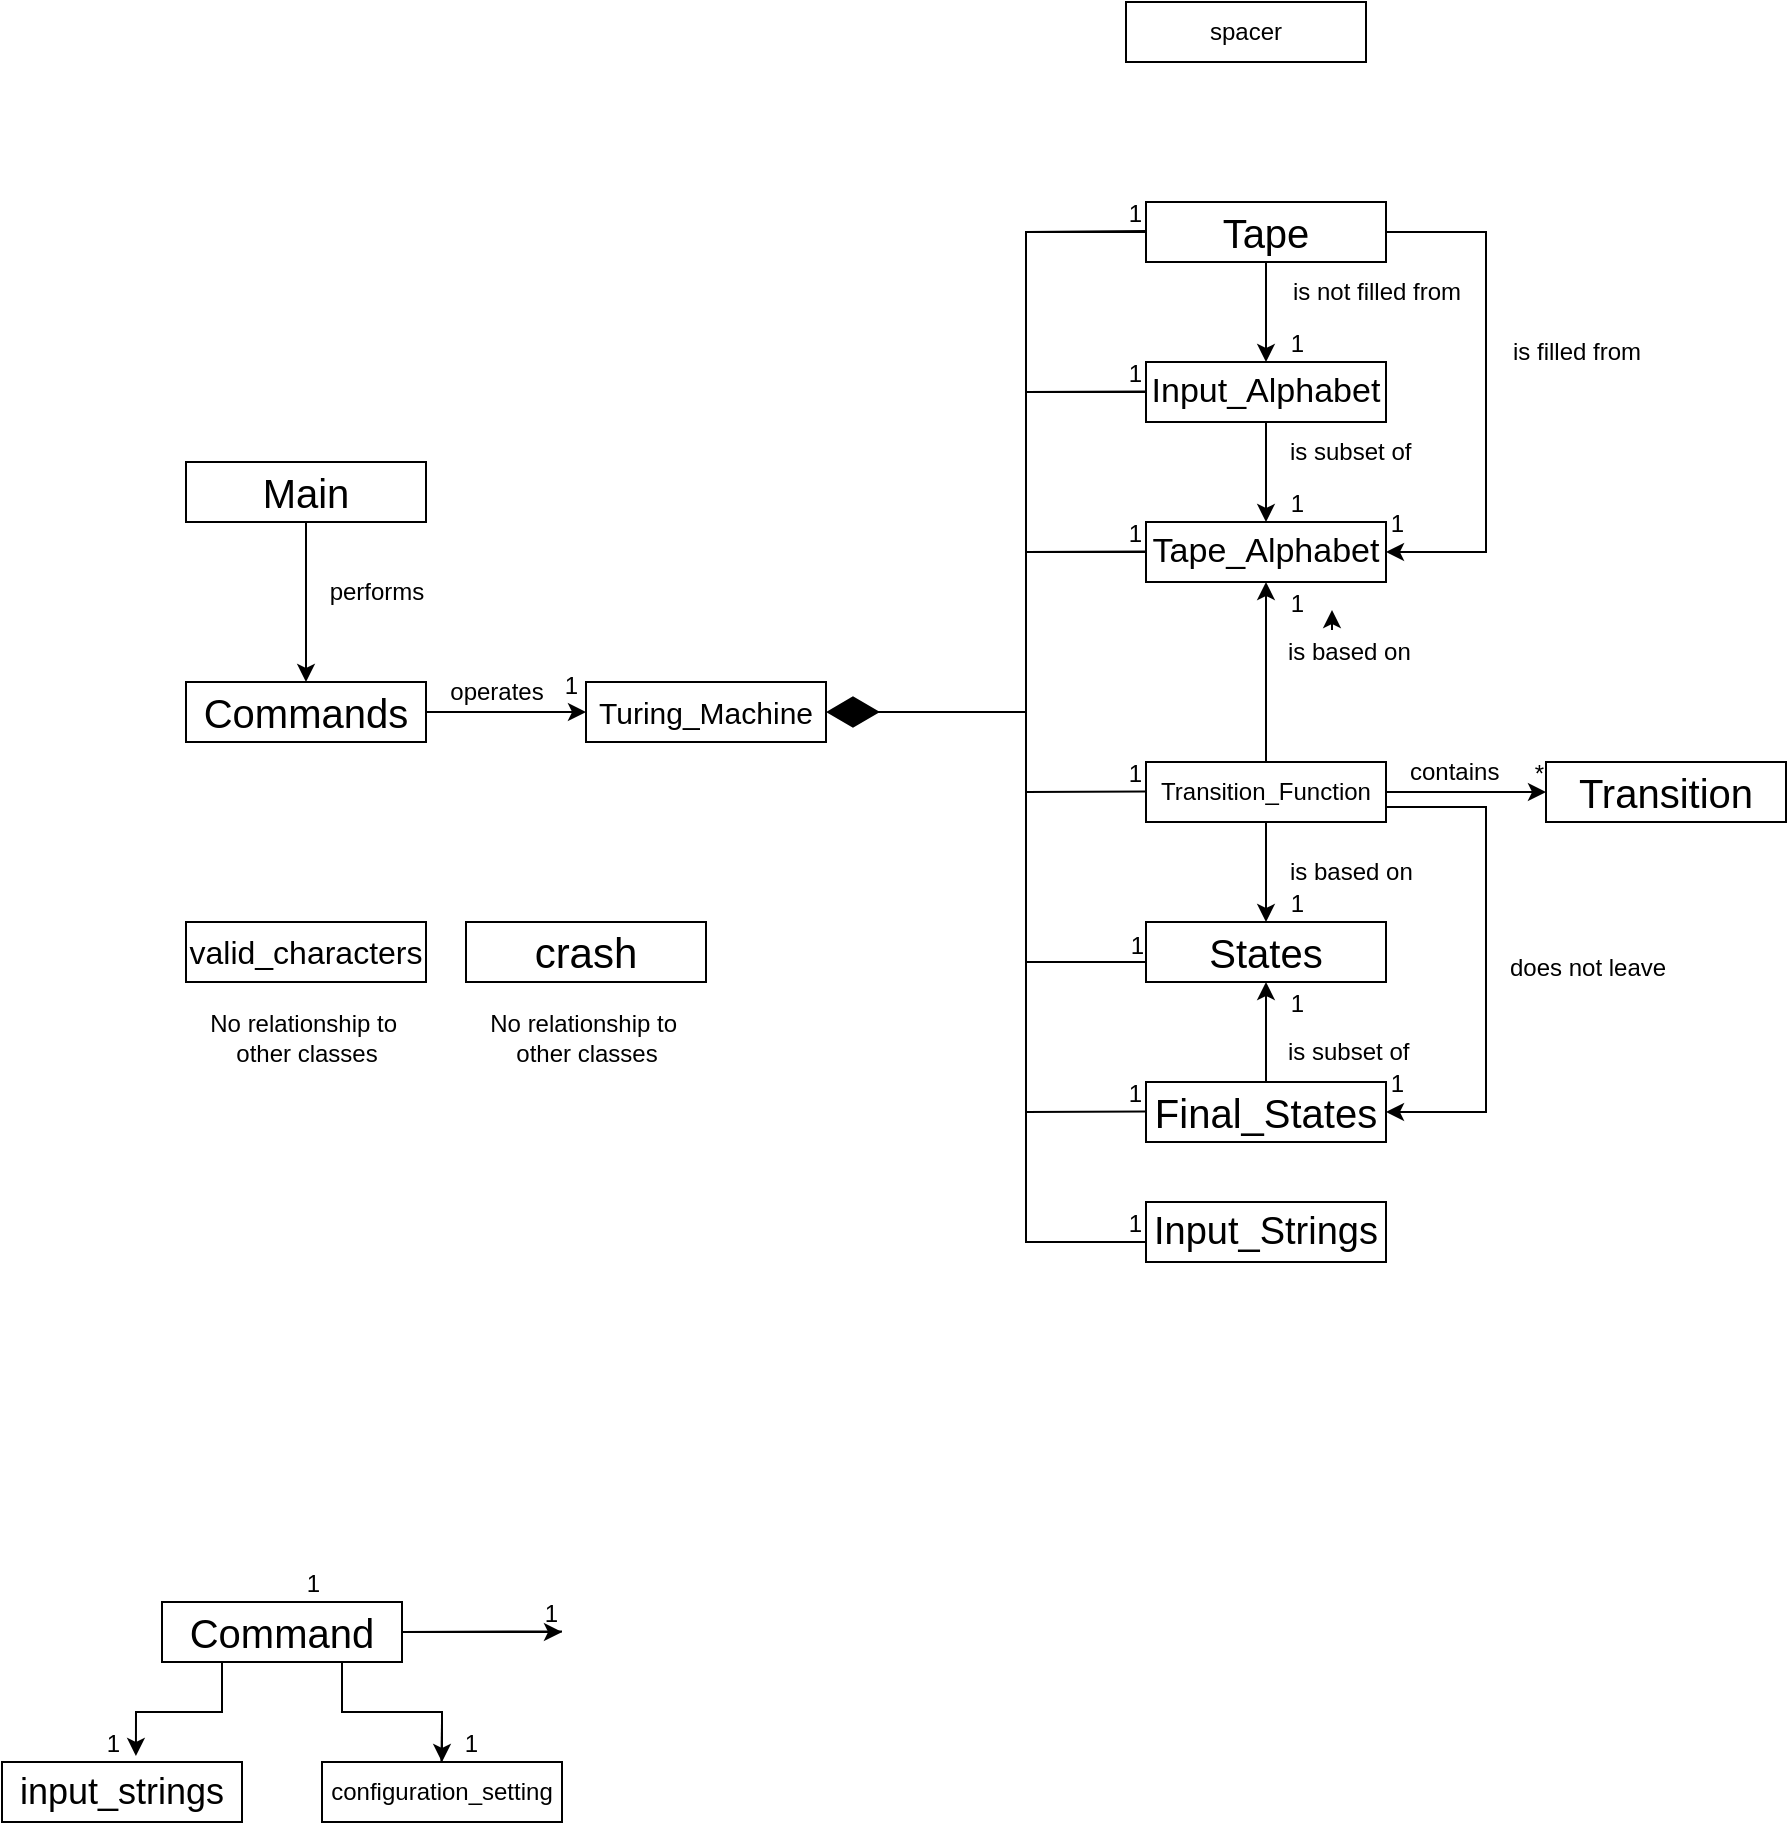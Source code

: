 <mxfile version="24.2.5" type="github">
  <diagram name="Page-1" id="BilDIiB9EAeW2KUR8oTg">
    <mxGraphModel dx="1434" dy="1854" grid="1" gridSize="10" guides="1" tooltips="1" connect="1" arrows="1" fold="1" page="1" pageScale="1" pageWidth="850" pageHeight="1100" math="0" shadow="0">
      <root>
        <mxCell id="0" />
        <mxCell id="1" parent="0" />
        <mxCell id="yM6eI-i70DeQBDmgYr31-2" style="edgeStyle=orthogonalEdgeStyle;rounded=0;orthogonalLoop=1;jettySize=auto;html=1;exitX=0.5;exitY=1;exitDx=0;exitDy=0;" parent="1" source="Vjh2JXgH-vHC_lRV9fql-2" target="yM6eI-i70DeQBDmgYr31-1" edge="1">
          <mxGeometry relative="1" as="geometry" />
        </mxCell>
        <mxCell id="Vjh2JXgH-vHC_lRV9fql-2" value="&lt;font style=&quot;font-size: 20px;&quot;&gt;Main&lt;/font&gt;" style="html=1;whiteSpace=wrap;" parent="1" vertex="1">
          <mxGeometry x="120" y="170" width="120" height="30" as="geometry" />
        </mxCell>
        <mxCell id="Vjh2JXgH-vHC_lRV9fql-11" style="edgeStyle=orthogonalEdgeStyle;rounded=0;orthogonalLoop=1;jettySize=auto;html=1;exitX=0.75;exitY=1;exitDx=0;exitDy=0;entryX=0.5;entryY=0;entryDx=0;entryDy=0;" parent="1" source="Vjh2JXgH-vHC_lRV9fql-3" target="Vjh2JXgH-vHC_lRV9fql-8" edge="1">
          <mxGeometry relative="1" as="geometry" />
        </mxCell>
        <mxCell id="Vjh2JXgH-vHC_lRV9fql-12" style="edgeStyle=orthogonalEdgeStyle;rounded=0;orthogonalLoop=1;jettySize=auto;html=1;entryX=0;entryY=0.5;entryDx=0;entryDy=0;" parent="1" source="Vjh2JXgH-vHC_lRV9fql-3" edge="1">
          <mxGeometry relative="1" as="geometry">
            <mxPoint x="308" y="755" as="targetPoint" />
          </mxGeometry>
        </mxCell>
        <mxCell id="Vjh2JXgH-vHC_lRV9fql-3" value="&lt;font style=&quot;font-size: 20px;&quot;&gt;Command&lt;/font&gt;" style="html=1;whiteSpace=wrap;" parent="1" vertex="1">
          <mxGeometry x="108" y="740" width="120" height="30" as="geometry" />
        </mxCell>
        <mxCell id="Vjh2JXgH-vHC_lRV9fql-6" value="&lt;font style=&quot;font-size: 18px;&quot;&gt;input_strings&lt;br&gt;&lt;/font&gt;" style="html=1;whiteSpace=wrap;" parent="1" vertex="1">
          <mxGeometry x="28" y="820" width="120" height="30" as="geometry" />
        </mxCell>
        <mxCell id="Vjh2JXgH-vHC_lRV9fql-8" value="&lt;font style=&quot;font-size: 12px;&quot;&gt;configuration_setting&lt;/font&gt;" style="html=1;whiteSpace=wrap;" parent="1" vertex="1">
          <mxGeometry x="188" y="820" width="120" height="30" as="geometry" />
        </mxCell>
        <mxCell id="Vjh2JXgH-vHC_lRV9fql-9" value="&lt;font style=&quot;font-size: 15px;&quot;&gt;Turing_Machine&lt;/font&gt;" style="html=1;whiteSpace=wrap;" parent="1" vertex="1">
          <mxGeometry x="320" y="280" width="120" height="30" as="geometry" />
        </mxCell>
        <mxCell id="Vjh2JXgH-vHC_lRV9fql-10" style="edgeStyle=orthogonalEdgeStyle;rounded=0;orthogonalLoop=1;jettySize=auto;html=1;exitX=0.25;exitY=1;exitDx=0;exitDy=0;entryX=0.558;entryY=-0.1;entryDx=0;entryDy=0;entryPerimeter=0;" parent="1" source="Vjh2JXgH-vHC_lRV9fql-3" target="Vjh2JXgH-vHC_lRV9fql-6" edge="1">
          <mxGeometry relative="1" as="geometry" />
        </mxCell>
        <mxCell id="Vjh2JXgH-vHC_lRV9fql-20" style="edgeStyle=orthogonalEdgeStyle;rounded=0;orthogonalLoop=1;jettySize=auto;html=1;exitX=0;exitY=0.5;exitDx=0;exitDy=0;entryX=0;entryY=0.75;entryDx=0;entryDy=0;strokeColor=default;endArrow=none;endFill=0;" parent="1" source="Vjh2JXgH-vHC_lRV9fql-13" target="yM6eI-i70DeQBDmgYr31-5" edge="1">
          <mxGeometry relative="1" as="geometry">
            <Array as="points">
              <mxPoint x="540" y="55" />
              <mxPoint x="540" y="560" />
              <mxPoint x="600" y="560" />
            </Array>
          </mxGeometry>
        </mxCell>
        <mxCell id="Vjh2JXgH-vHC_lRV9fql-23" style="edgeStyle=orthogonalEdgeStyle;rounded=0;orthogonalLoop=1;jettySize=auto;html=1;exitX=0.5;exitY=1;exitDx=0;exitDy=0;entryX=0.5;entryY=0;entryDx=0;entryDy=0;" parent="1" source="Vjh2JXgH-vHC_lRV9fql-13" target="Vjh2JXgH-vHC_lRV9fql-14" edge="1">
          <mxGeometry relative="1" as="geometry" />
        </mxCell>
        <mxCell id="Vjh2JXgH-vHC_lRV9fql-30" style="edgeStyle=orthogonalEdgeStyle;rounded=0;orthogonalLoop=1;jettySize=auto;html=1;exitX=1;exitY=0.5;exitDx=0;exitDy=0;entryX=1;entryY=0.5;entryDx=0;entryDy=0;" parent="1" source="Vjh2JXgH-vHC_lRV9fql-13" target="Vjh2JXgH-vHC_lRV9fql-15" edge="1">
          <mxGeometry relative="1" as="geometry">
            <Array as="points">
              <mxPoint x="770" y="55" />
              <mxPoint x="770" y="215" />
            </Array>
          </mxGeometry>
        </mxCell>
        <mxCell id="Vjh2JXgH-vHC_lRV9fql-13" value="&lt;font style=&quot;font-size: 20px;&quot;&gt;Tape&lt;/font&gt;" style="html=1;whiteSpace=wrap;" parent="1" vertex="1">
          <mxGeometry x="600" y="40" width="120" height="30" as="geometry" />
        </mxCell>
        <mxCell id="Vjh2JXgH-vHC_lRV9fql-24" style="edgeStyle=orthogonalEdgeStyle;rounded=0;orthogonalLoop=1;jettySize=auto;html=1;exitX=0.5;exitY=1;exitDx=0;exitDy=0;entryX=0.5;entryY=0;entryDx=0;entryDy=0;" parent="1" source="Vjh2JXgH-vHC_lRV9fql-14" target="Vjh2JXgH-vHC_lRV9fql-15" edge="1">
          <mxGeometry relative="1" as="geometry" />
        </mxCell>
        <mxCell id="Vjh2JXgH-vHC_lRV9fql-31" style="edgeStyle=orthogonalEdgeStyle;rounded=0;orthogonalLoop=1;jettySize=auto;html=1;exitX=0;exitY=0.5;exitDx=0;exitDy=0;endArrow=none;endFill=0;" parent="1" source="Vjh2JXgH-vHC_lRV9fql-14" edge="1">
          <mxGeometry relative="1" as="geometry">
            <mxPoint x="540" y="135" as="targetPoint" />
          </mxGeometry>
        </mxCell>
        <mxCell id="Vjh2JXgH-vHC_lRV9fql-14" value="&lt;font style=&quot;font-size: 17px;&quot;&gt;Input_Alphabet&lt;/font&gt;" style="html=1;whiteSpace=wrap;" parent="1" vertex="1">
          <mxGeometry x="600" y="120" width="120" height="30" as="geometry" />
        </mxCell>
        <mxCell id="Vjh2JXgH-vHC_lRV9fql-32" style="edgeStyle=orthogonalEdgeStyle;rounded=0;orthogonalLoop=1;jettySize=auto;html=1;exitX=0;exitY=0.5;exitDx=0;exitDy=0;endArrow=none;endFill=0;" parent="1" source="Vjh2JXgH-vHC_lRV9fql-15" edge="1">
          <mxGeometry relative="1" as="geometry">
            <mxPoint x="540" y="215" as="targetPoint" />
          </mxGeometry>
        </mxCell>
        <mxCell id="Vjh2JXgH-vHC_lRV9fql-15" value="&lt;font style=&quot;font-size: 17px;&quot;&gt;Tape_Alphabet&lt;/font&gt;" style="html=1;whiteSpace=wrap;" parent="1" vertex="1">
          <mxGeometry x="600" y="200" width="120" height="30" as="geometry" />
        </mxCell>
        <mxCell id="Vjh2JXgH-vHC_lRV9fql-27" style="edgeStyle=orthogonalEdgeStyle;rounded=0;orthogonalLoop=1;jettySize=auto;html=1;exitX=0.5;exitY=0;exitDx=0;exitDy=0;entryX=0.5;entryY=1;entryDx=0;entryDy=0;" parent="1" source="Vjh2JXgH-vHC_lRV9fql-16" target="Vjh2JXgH-vHC_lRV9fql-15" edge="1">
          <mxGeometry relative="1" as="geometry" />
        </mxCell>
        <mxCell id="Vjh2JXgH-vHC_lRV9fql-28" style="edgeStyle=orthogonalEdgeStyle;rounded=0;orthogonalLoop=1;jettySize=auto;html=1;exitX=1;exitY=0.75;exitDx=0;exitDy=0;entryX=1;entryY=0.5;entryDx=0;entryDy=0;" parent="1" source="Vjh2JXgH-vHC_lRV9fql-16" target="Vjh2JXgH-vHC_lRV9fql-18" edge="1">
          <mxGeometry relative="1" as="geometry">
            <Array as="points">
              <mxPoint x="770" y="343" />
              <mxPoint x="770" y="495" />
            </Array>
          </mxGeometry>
        </mxCell>
        <mxCell id="Vjh2JXgH-vHC_lRV9fql-29" style="edgeStyle=orthogonalEdgeStyle;rounded=0;orthogonalLoop=1;jettySize=auto;html=1;exitX=1;exitY=0.5;exitDx=0;exitDy=0;" parent="1" source="Vjh2JXgH-vHC_lRV9fql-16" target="Vjh2JXgH-vHC_lRV9fql-19" edge="1">
          <mxGeometry relative="1" as="geometry" />
        </mxCell>
        <mxCell id="Vjh2JXgH-vHC_lRV9fql-59" style="edgeStyle=orthogonalEdgeStyle;rounded=0;orthogonalLoop=1;jettySize=auto;html=1;exitX=0.5;exitY=1;exitDx=0;exitDy=0;" parent="1" source="Vjh2JXgH-vHC_lRV9fql-16" target="Vjh2JXgH-vHC_lRV9fql-17" edge="1">
          <mxGeometry relative="1" as="geometry" />
        </mxCell>
        <mxCell id="Vjh2JXgH-vHC_lRV9fql-16" value="Transition_Function" style="html=1;whiteSpace=wrap;" parent="1" vertex="1">
          <mxGeometry x="600" y="320" width="120" height="30" as="geometry" />
        </mxCell>
        <mxCell id="Vjh2JXgH-vHC_lRV9fql-17" value="&lt;font style=&quot;font-size: 20px;&quot;&gt;States&lt;/font&gt;" style="html=1;whiteSpace=wrap;" parent="1" vertex="1">
          <mxGeometry x="600" y="400" width="120" height="30" as="geometry" />
        </mxCell>
        <mxCell id="Vjh2JXgH-vHC_lRV9fql-25" style="edgeStyle=orthogonalEdgeStyle;rounded=0;orthogonalLoop=1;jettySize=auto;html=1;exitX=0.5;exitY=0;exitDx=0;exitDy=0;entryX=0.5;entryY=1;entryDx=0;entryDy=0;" parent="1" source="Vjh2JXgH-vHC_lRV9fql-18" target="Vjh2JXgH-vHC_lRV9fql-17" edge="1">
          <mxGeometry relative="1" as="geometry" />
        </mxCell>
        <mxCell id="Vjh2JXgH-vHC_lRV9fql-18" value="&lt;font style=&quot;font-size: 20px;&quot;&gt;Final_States&lt;/font&gt;" style="html=1;whiteSpace=wrap;" parent="1" vertex="1">
          <mxGeometry x="600" y="480" width="120" height="30" as="geometry" />
        </mxCell>
        <mxCell id="Vjh2JXgH-vHC_lRV9fql-19" value="&lt;font style=&quot;font-size: 20px;&quot;&gt;Transition&lt;/font&gt;" style="html=1;whiteSpace=wrap;" parent="1" vertex="1">
          <mxGeometry x="800" y="320" width="120" height="30" as="geometry" />
        </mxCell>
        <mxCell id="Vjh2JXgH-vHC_lRV9fql-22" value="" style="endArrow=diamondThin;endFill=1;endSize=24;html=1;rounded=0;entryX=1;entryY=0.5;entryDx=0;entryDy=0;" parent="1" target="Vjh2JXgH-vHC_lRV9fql-9" edge="1">
          <mxGeometry width="160" relative="1" as="geometry">
            <mxPoint x="540" y="295" as="sourcePoint" />
            <mxPoint x="500" y="400" as="targetPoint" />
          </mxGeometry>
        </mxCell>
        <mxCell id="Vjh2JXgH-vHC_lRV9fql-35" value="" style="endArrow=none;html=1;rounded=0;" parent="1" edge="1">
          <mxGeometry relative="1" as="geometry">
            <mxPoint x="540" y="55" as="sourcePoint" />
            <mxPoint x="600" y="54.5" as="targetPoint" />
          </mxGeometry>
        </mxCell>
        <mxCell id="Vjh2JXgH-vHC_lRV9fql-36" value="1" style="resizable=0;html=1;whiteSpace=wrap;align=right;verticalAlign=bottom;" parent="Vjh2JXgH-vHC_lRV9fql-35" connectable="0" vertex="1">
          <mxGeometry x="1" relative="1" as="geometry" />
        </mxCell>
        <mxCell id="Vjh2JXgH-vHC_lRV9fql-38" value="" style="endArrow=none;html=1;rounded=0;" parent="1" edge="1">
          <mxGeometry relative="1" as="geometry">
            <mxPoint x="540" y="135" as="sourcePoint" />
            <mxPoint x="600" y="134.71" as="targetPoint" />
          </mxGeometry>
        </mxCell>
        <mxCell id="Vjh2JXgH-vHC_lRV9fql-39" value="1" style="resizable=0;html=1;whiteSpace=wrap;align=right;verticalAlign=bottom;" parent="Vjh2JXgH-vHC_lRV9fql-38" connectable="0" vertex="1">
          <mxGeometry x="1" relative="1" as="geometry" />
        </mxCell>
        <mxCell id="Vjh2JXgH-vHC_lRV9fql-40" value="" style="endArrow=none;html=1;rounded=0;" parent="1" edge="1">
          <mxGeometry relative="1" as="geometry">
            <mxPoint x="540" y="495" as="sourcePoint" />
            <mxPoint x="600" y="494.71" as="targetPoint" />
          </mxGeometry>
        </mxCell>
        <mxCell id="Vjh2JXgH-vHC_lRV9fql-41" value="1" style="resizable=0;html=1;whiteSpace=wrap;align=right;verticalAlign=bottom;" parent="Vjh2JXgH-vHC_lRV9fql-40" connectable="0" vertex="1">
          <mxGeometry x="1" relative="1" as="geometry" />
        </mxCell>
        <mxCell id="Vjh2JXgH-vHC_lRV9fql-42" value="" style="endArrow=none;html=1;rounded=0;" parent="1" edge="1">
          <mxGeometry relative="1" as="geometry">
            <mxPoint x="540" y="420" as="sourcePoint" />
            <mxPoint x="600" y="420" as="targetPoint" />
          </mxGeometry>
        </mxCell>
        <mxCell id="Vjh2JXgH-vHC_lRV9fql-43" value="1" style="resizable=0;html=1;whiteSpace=wrap;align=right;verticalAlign=bottom;" parent="Vjh2JXgH-vHC_lRV9fql-42" connectable="0" vertex="1">
          <mxGeometry x="1" relative="1" as="geometry" />
        </mxCell>
        <mxCell id="Vjh2JXgH-vHC_lRV9fql-44" value="" style="endArrow=none;html=1;rounded=0;" parent="1" edge="1">
          <mxGeometry relative="1" as="geometry">
            <mxPoint x="540" y="335" as="sourcePoint" />
            <mxPoint x="600" y="334.71" as="targetPoint" />
          </mxGeometry>
        </mxCell>
        <mxCell id="Vjh2JXgH-vHC_lRV9fql-45" value="1" style="resizable=0;html=1;whiteSpace=wrap;align=right;verticalAlign=bottom;" parent="Vjh2JXgH-vHC_lRV9fql-44" connectable="0" vertex="1">
          <mxGeometry x="1" relative="1" as="geometry" />
        </mxCell>
        <mxCell id="Vjh2JXgH-vHC_lRV9fql-46" value="" style="endArrow=none;html=1;rounded=0;" parent="1" edge="1">
          <mxGeometry relative="1" as="geometry">
            <mxPoint x="540" y="215" as="sourcePoint" />
            <mxPoint x="600" y="214.71" as="targetPoint" />
          </mxGeometry>
        </mxCell>
        <mxCell id="Vjh2JXgH-vHC_lRV9fql-47" value="1" style="resizable=0;html=1;whiteSpace=wrap;align=right;verticalAlign=bottom;" parent="Vjh2JXgH-vHC_lRV9fql-46" connectable="0" vertex="1">
          <mxGeometry x="1" relative="1" as="geometry" />
        </mxCell>
        <mxCell id="Vjh2JXgH-vHC_lRV9fql-48" value="" style="endArrow=none;html=1;rounded=0;exitX=1;exitY=0.5;exitDx=0;exitDy=0;" parent="1" source="Vjh2JXgH-vHC_lRV9fql-3" edge="1">
          <mxGeometry relative="1" as="geometry">
            <mxPoint x="148" y="754.71" as="sourcePoint" />
            <mxPoint x="308" y="754.71" as="targetPoint" />
          </mxGeometry>
        </mxCell>
        <mxCell id="Vjh2JXgH-vHC_lRV9fql-49" value="1" style="resizable=0;html=1;whiteSpace=wrap;align=right;verticalAlign=bottom;" parent="Vjh2JXgH-vHC_lRV9fql-48" connectable="0" vertex="1">
          <mxGeometry x="1" relative="1" as="geometry" />
        </mxCell>
        <mxCell id="Vjh2JXgH-vHC_lRV9fql-50" value="" style="endArrow=none;html=1;rounded=0;" parent="1" edge="1">
          <mxGeometry relative="1" as="geometry">
            <mxPoint x="248" y="800" as="sourcePoint" />
            <mxPoint x="247.71" y="820" as="targetPoint" />
          </mxGeometry>
        </mxCell>
        <mxCell id="Vjh2JXgH-vHC_lRV9fql-51" value="1" style="resizable=0;html=1;whiteSpace=wrap;align=right;verticalAlign=bottom;" parent="Vjh2JXgH-vHC_lRV9fql-50" connectable="0" vertex="1">
          <mxGeometry x="1" relative="1" as="geometry">
            <mxPoint x="20" as="offset" />
          </mxGeometry>
        </mxCell>
        <mxCell id="Vjh2JXgH-vHC_lRV9fql-52" value="1" style="resizable=0;html=1;whiteSpace=wrap;align=right;verticalAlign=bottom;" parent="1" connectable="0" vertex="1">
          <mxGeometry x="88.0" y="819.998" as="geometry" />
        </mxCell>
        <mxCell id="Vjh2JXgH-vHC_lRV9fql-53" value="1" style="resizable=0;html=1;whiteSpace=wrap;align=right;verticalAlign=bottom;" parent="1" connectable="0" vertex="1">
          <mxGeometry x="188.0" y="739.998" as="geometry" />
        </mxCell>
        <mxCell id="Vjh2JXgH-vHC_lRV9fql-54" value="*" style="resizable=0;html=1;whiteSpace=wrap;align=right;verticalAlign=bottom;" parent="1" connectable="0" vertex="1">
          <mxGeometry x="800.0" y="334.998" as="geometry" />
        </mxCell>
        <mxCell id="Vjh2JXgH-vHC_lRV9fql-56" value="1" style="resizable=0;html=1;whiteSpace=wrap;align=right;verticalAlign=bottom;" parent="1" connectable="0" vertex="1">
          <mxGeometry x="680.0" y="449.998" as="geometry" />
        </mxCell>
        <mxCell id="Vjh2JXgH-vHC_lRV9fql-57" value="1" style="resizable=0;html=1;whiteSpace=wrap;align=right;verticalAlign=bottom;" parent="1" connectable="0" vertex="1">
          <mxGeometry x="680.0" y="399.998" as="geometry" />
        </mxCell>
        <mxCell id="Vjh2JXgH-vHC_lRV9fql-58" value="1" style="resizable=0;html=1;whiteSpace=wrap;align=right;verticalAlign=bottom;" parent="1" connectable="0" vertex="1">
          <mxGeometry x="680.0" y="249.998" as="geometry" />
        </mxCell>
        <mxCell id="Vjh2JXgH-vHC_lRV9fql-60" value="1" style="resizable=0;html=1;whiteSpace=wrap;align=right;verticalAlign=bottom;" parent="1" connectable="0" vertex="1">
          <mxGeometry x="680.0" y="199.998" as="geometry" />
        </mxCell>
        <mxCell id="Vjh2JXgH-vHC_lRV9fql-61" value="1" style="resizable=0;html=1;whiteSpace=wrap;align=right;verticalAlign=bottom;" parent="1" connectable="0" vertex="1">
          <mxGeometry x="680.0" y="119.998" as="geometry" />
        </mxCell>
        <mxCell id="Vjh2JXgH-vHC_lRV9fql-62" value="1" style="resizable=0;html=1;whiteSpace=wrap;align=right;verticalAlign=bottom;" parent="1" connectable="0" vertex="1">
          <mxGeometry x="730.0" y="489.998" as="geometry" />
        </mxCell>
        <mxCell id="Vjh2JXgH-vHC_lRV9fql-63" value="1" style="resizable=0;html=1;whiteSpace=wrap;align=right;verticalAlign=bottom;" parent="1" connectable="0" vertex="1">
          <mxGeometry x="730.0" y="209.998" as="geometry" />
        </mxCell>
        <mxCell id="VlBARi90VnZAebQQU7l1-1" value="&lt;div&gt;is not filled from&lt;/div&gt;" style="text;html=1;align=center;verticalAlign=middle;resizable=0;points=[];autosize=1;strokeColor=none;fillColor=none;" parent="1" vertex="1">
          <mxGeometry x="660" y="70" width="110" height="30" as="geometry" />
        </mxCell>
        <mxCell id="VlBARi90VnZAebQQU7l1-2" value="is filled from" style="text;html=1;align=center;verticalAlign=middle;resizable=0;points=[];autosize=1;strokeColor=none;fillColor=none;" parent="1" vertex="1">
          <mxGeometry x="770" y="100" width="90" height="30" as="geometry" />
        </mxCell>
        <mxCell id="VlBARi90VnZAebQQU7l1-5" value="&lt;div align=&quot;left&quot;&gt;is subset of&lt;br&gt;&lt;/div&gt;" style="text;html=1;align=left;verticalAlign=middle;resizable=0;points=[];autosize=1;strokeColor=none;fillColor=none;" parent="1" vertex="1">
          <mxGeometry x="670" y="150" width="90" height="30" as="geometry" />
        </mxCell>
        <mxCell id="VlBARi90VnZAebQQU7l1-6" value="is based on" style="text;html=1;align=left;verticalAlign=middle;resizable=0;points=[];autosize=1;strokeColor=none;fillColor=none;" parent="1" vertex="1">
          <mxGeometry x="669" y="250" width="90" height="30" as="geometry" />
        </mxCell>
        <mxCell id="VlBARi90VnZAebQQU7l1-7" value="&lt;div align=&quot;left&quot;&gt;contains&lt;/div&gt;" style="text;html=1;align=left;verticalAlign=middle;resizable=0;points=[];autosize=1;strokeColor=none;fillColor=none;" parent="1" vertex="1">
          <mxGeometry x="730" y="310" width="70" height="30" as="geometry" />
        </mxCell>
        <mxCell id="VlBARi90VnZAebQQU7l1-9" value="" style="endArrow=classic;html=1;rounded=0;strokeWidth=1;" parent="1" edge="1">
          <mxGeometry width="50" height="50" relative="1" as="geometry">
            <mxPoint x="693" y="254" as="sourcePoint" />
            <mxPoint x="693" y="244" as="targetPoint" />
          </mxGeometry>
        </mxCell>
        <mxCell id="VlBARi90VnZAebQQU7l1-10" value="is based on" style="text;html=1;align=left;verticalAlign=middle;resizable=0;points=[];autosize=1;strokeColor=none;fillColor=none;" parent="1" vertex="1">
          <mxGeometry x="670" y="360" width="90" height="30" as="geometry" />
        </mxCell>
        <mxCell id="VlBARi90VnZAebQQU7l1-12" value="is subset of" style="text;html=1;align=left;verticalAlign=middle;resizable=0;points=[];autosize=1;strokeColor=none;fillColor=none;" parent="1" vertex="1">
          <mxGeometry x="669" y="450" width="90" height="30" as="geometry" />
        </mxCell>
        <mxCell id="VlBARi90VnZAebQQU7l1-13" value="does not leave" style="text;html=1;align=left;verticalAlign=middle;resizable=0;points=[];autosize=1;strokeColor=none;fillColor=none;" parent="1" vertex="1">
          <mxGeometry x="780" y="408" width="100" height="30" as="geometry" />
        </mxCell>
        <mxCell id="VlBARi90VnZAebQQU7l1-15" value="1" style="resizable=0;html=1;whiteSpace=wrap;align=right;verticalAlign=bottom;" parent="1" connectable="0" vertex="1">
          <mxGeometry x="317.999" y="290.0" as="geometry" />
        </mxCell>
        <mxCell id="VlBARi90VnZAebQQU7l1-16" value="operates" style="text;html=1;align=center;verticalAlign=middle;resizable=0;points=[];autosize=1;strokeColor=none;fillColor=none;" parent="1" vertex="1">
          <mxGeometry x="240" y="270" width="70" height="30" as="geometry" />
        </mxCell>
        <mxCell id="VlBARi90VnZAebQQU7l1-18" value="&lt;div&gt;spacer&lt;/div&gt;" style="html=1;whiteSpace=wrap;" parent="1" vertex="1">
          <mxGeometry x="590" y="-60" width="120" height="30" as="geometry" />
        </mxCell>
        <mxCell id="yM6eI-i70DeQBDmgYr31-3" style="edgeStyle=orthogonalEdgeStyle;rounded=0;orthogonalLoop=1;jettySize=auto;html=1;exitX=1;exitY=0.5;exitDx=0;exitDy=0;entryX=0;entryY=0.5;entryDx=0;entryDy=0;" parent="1" source="yM6eI-i70DeQBDmgYr31-1" target="Vjh2JXgH-vHC_lRV9fql-9" edge="1">
          <mxGeometry relative="1" as="geometry" />
        </mxCell>
        <mxCell id="yM6eI-i70DeQBDmgYr31-1" value="&lt;font style=&quot;font-size: 20px;&quot;&gt;Commands&lt;/font&gt;" style="html=1;whiteSpace=wrap;" parent="1" vertex="1">
          <mxGeometry x="120" y="280" width="120" height="30" as="geometry" />
        </mxCell>
        <mxCell id="yM6eI-i70DeQBDmgYr31-5" value="&lt;font style=&quot;font-size: 19px;&quot;&gt;Input_Strings&lt;/font&gt;" style="html=1;whiteSpace=wrap;" parent="1" vertex="1">
          <mxGeometry x="600" y="540" width="120" height="30" as="geometry" />
        </mxCell>
        <mxCell id="yM6eI-i70DeQBDmgYr31-6" value="1" style="resizable=0;html=1;whiteSpace=wrap;align=right;verticalAlign=bottom;" parent="1" connectable="0" vertex="1">
          <mxGeometry x="599.999" y="559.71" as="geometry" />
        </mxCell>
        <mxCell id="yM6eI-i70DeQBDmgYr31-7" value="performs" style="text;html=1;align=center;verticalAlign=middle;resizable=0;points=[];autosize=1;strokeColor=none;fillColor=none;" parent="1" vertex="1">
          <mxGeometry x="180" y="220" width="70" height="30" as="geometry" />
        </mxCell>
        <mxCell id="TaBiGAiGh_XSwOOXnXw--1" value="&lt;font style=&quot;font-size: 16px;&quot;&gt;valid_characters&lt;/font&gt;" style="html=1;whiteSpace=wrap;" parent="1" vertex="1">
          <mxGeometry x="120" y="400" width="120" height="30" as="geometry" />
        </mxCell>
        <mxCell id="TaBiGAiGh_XSwOOXnXw--2" value="&lt;div&gt;No relationship to&amp;nbsp;&lt;/div&gt;&lt;div&gt;other classes&lt;/div&gt;" style="text;html=1;align=center;verticalAlign=middle;resizable=0;points=[];autosize=1;strokeColor=none;fillColor=none;" parent="1" vertex="1">
          <mxGeometry x="120" y="438" width="120" height="40" as="geometry" />
        </mxCell>
        <mxCell id="kpR2C1WD-2gpuaGiEOkp-1" value="&lt;font style=&quot;font-size: 21px;&quot;&gt;crash&lt;/font&gt;" style="html=1;whiteSpace=wrap;" vertex="1" parent="1">
          <mxGeometry x="260" y="400" width="120" height="30" as="geometry" />
        </mxCell>
        <mxCell id="kpR2C1WD-2gpuaGiEOkp-2" value="&lt;div&gt;No relationship to&amp;nbsp;&lt;/div&gt;&lt;div&gt;other classes&lt;/div&gt;" style="text;html=1;align=center;verticalAlign=middle;resizable=0;points=[];autosize=1;strokeColor=none;fillColor=none;" vertex="1" parent="1">
          <mxGeometry x="260" y="438" width="120" height="40" as="geometry" />
        </mxCell>
      </root>
    </mxGraphModel>
  </diagram>
</mxfile>
